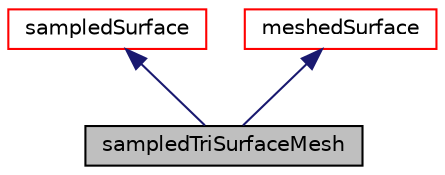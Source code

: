 digraph "sampledTriSurfaceMesh"
{
  bgcolor="transparent";
  edge [fontname="Helvetica",fontsize="10",labelfontname="Helvetica",labelfontsize="10"];
  node [fontname="Helvetica",fontsize="10",shape=record];
  Node1 [label="sampledTriSurfaceMesh",height=0.2,width=0.4,color="black", fillcolor="grey75", style="filled" fontcolor="black"];
  Node2 -> Node1 [dir="back",color="midnightblue",fontsize="10",style="solid",fontname="Helvetica"];
  Node2 [label="sampledSurface",height=0.2,width=0.4,color="red",URL="$classFoam_1_1sampledSurface.html",tooltip="An abstract class for surfaces with sampling. "];
  Node3 -> Node1 [dir="back",color="midnightblue",fontsize="10",style="solid",fontname="Helvetica"];
  Node3 [label="meshedSurface",height=0.2,width=0.4,color="red",URL="$classFoam_1_1MeshedSurface.html"];
}

